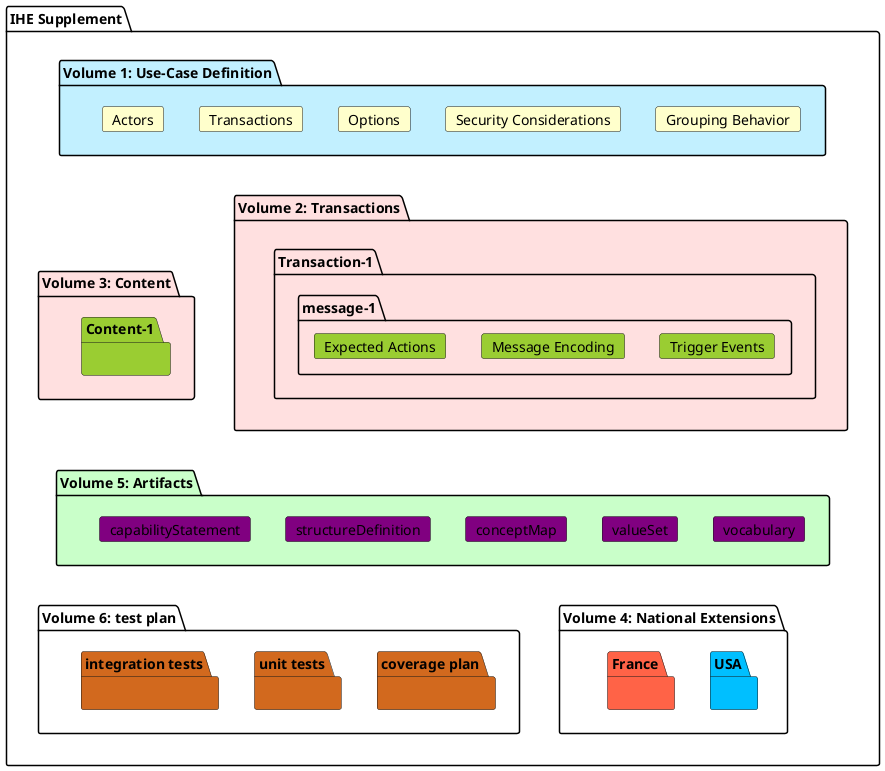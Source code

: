 @startuml
package "IHE Supplement" {

package "Volume 6: test plan" as v6 {
package "coverage plan" #Chocolate{
}
package "unit tests" #Chocolate{
}
package "integration tests" #Chocolate{
}
}


package "Volume 5: Artifacts" as v5 #TECHNOLOGY {
card vocabulary #Purple {
}
card valueSet #Purple {
}
card conceptMap #Purple {
}
card structureDefinition #Purple {
}
card capabilityStatement #Purple {
}
}

package "Volume 3: Content" as v3 #IMPLEMENTATION {
package Content-1 #YellowGreen {
}
}

package "Volume 2: Transactions" as v2 #IMPLEMENTATION {
package Transaction-1 #IMPLEMENTATION {
package message-1 {
card "Trigger Events" #YellowGreen {
}
card "Message Encoding" #YellowGreen {
}
card "Expected Actions" #YellowGreen {
}
}
}
}

package "Volume 4: National Extensions" as v4 {
Package USA #DeepSkyBlue {
}
package France #Tomato {
}
}

package "Volume 1: Use-Case Definition" as v1 #APPLICATION {

  card "Grouping Behavior" as gb  #BUSINESS{
}
  card "Security Considerations" as sc #BUSINESS{
}
  card Options  #BUSINESS{
}
  card Transactions  #BUSINESS{
}
  card Actors  #BUSINESS{
}
}

top to bottom direction
v1 --[hidden]> v2
v1 --[hidden]> v3
v2 --[hidden]> v5
v3 --[hidden]> v5
v5 --[hidden]> v4
v5 --[hidden]> v6
}
@enduml